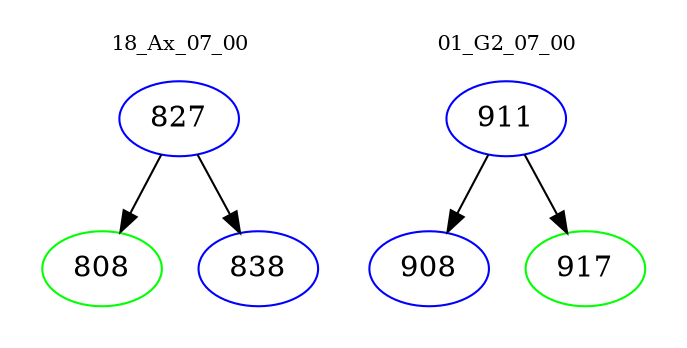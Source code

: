 digraph{
subgraph cluster_0 {
color = white
label = "18_Ax_07_00";
fontsize=10;
T0_827 [label="827", color="blue"]
T0_827 -> T0_808 [color="black"]
T0_808 [label="808", color="green"]
T0_827 -> T0_838 [color="black"]
T0_838 [label="838", color="blue"]
}
subgraph cluster_1 {
color = white
label = "01_G2_07_00";
fontsize=10;
T1_911 [label="911", color="blue"]
T1_911 -> T1_908 [color="black"]
T1_908 [label="908", color="blue"]
T1_911 -> T1_917 [color="black"]
T1_917 [label="917", color="green"]
}
}
